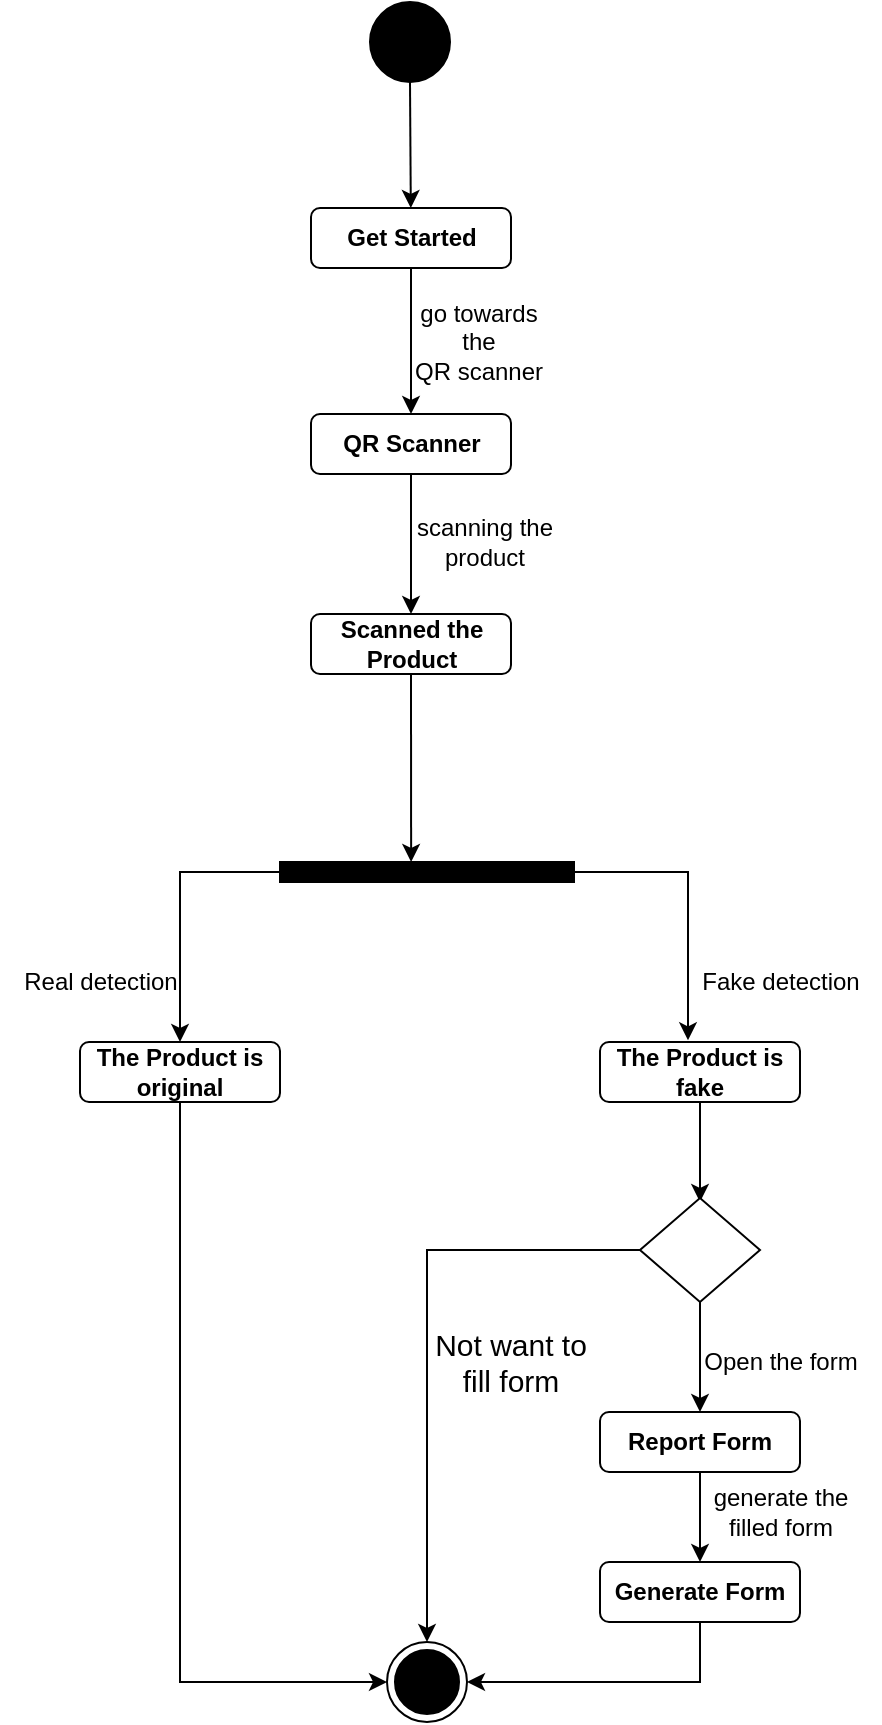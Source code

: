 <mxfile version="20.5.3" type="device"><diagram id="Psq8t89SN6Ms1j2blJCf" name="Page-1"><mxGraphModel dx="868" dy="393" grid="1" gridSize="10" guides="1" tooltips="1" connect="1" arrows="1" fold="1" page="1" pageScale="1" pageWidth="850" pageHeight="1100" math="0" shadow="0"><root><mxCell id="0"/><mxCell id="1" parent="0"/><mxCell id="yYZzfRjCq96yVOwFyAgJ-1" value="" style="ellipse;whiteSpace=wrap;html=1;rounded=0;shadow=0;comic=0;labelBackgroundColor=none;strokeWidth=1;fillColor=#000000;fontFamily=Verdana;fontSize=12;align=center;" parent="1" vertex="1"><mxGeometry x="405" y="300" width="40" height="40" as="geometry"/></mxCell><mxCell id="yYZzfRjCq96yVOwFyAgJ-2" value="" style="endArrow=classic;html=1;rounded=0;exitX=0.5;exitY=1;exitDx=0;exitDy=0;" parent="1" source="yYZzfRjCq96yVOwFyAgJ-1" target="yYZzfRjCq96yVOwFyAgJ-4" edge="1"><mxGeometry width="50" height="50" relative="1" as="geometry"><mxPoint x="120" y="180" as="sourcePoint"/><mxPoint x="425.5" y="410" as="targetPoint"/></mxGeometry></mxCell><mxCell id="yYZzfRjCq96yVOwFyAgJ-3" style="edgeStyle=orthogonalEdgeStyle;rounded=0;orthogonalLoop=1;jettySize=auto;html=1;entryX=0.5;entryY=0;entryDx=0;entryDy=0;" parent="1" source="yYZzfRjCq96yVOwFyAgJ-4" target="yYZzfRjCq96yVOwFyAgJ-6" edge="1"><mxGeometry relative="1" as="geometry"/></mxCell><mxCell id="yYZzfRjCq96yVOwFyAgJ-4" value="Get Started" style="rounded=1;whiteSpace=wrap;html=1;fontStyle=1" parent="1" vertex="1"><mxGeometry x="375.5" y="403" width="100" height="30" as="geometry"/></mxCell><mxCell id="yYZzfRjCq96yVOwFyAgJ-5" style="edgeStyle=orthogonalEdgeStyle;rounded=0;orthogonalLoop=1;jettySize=auto;html=1;entryX=0.5;entryY=0;entryDx=0;entryDy=0;" parent="1" source="yYZzfRjCq96yVOwFyAgJ-6" target="yYZzfRjCq96yVOwFyAgJ-7" edge="1"><mxGeometry relative="1" as="geometry"/></mxCell><mxCell id="yYZzfRjCq96yVOwFyAgJ-6" value="QR Scanner" style="rounded=1;whiteSpace=wrap;html=1;fontStyle=1" parent="1" vertex="1"><mxGeometry x="375.5" y="506" width="100" height="30" as="geometry"/></mxCell><mxCell id="yYZzfRjCq96yVOwFyAgJ-7" value="Scanned the Product" style="rounded=1;whiteSpace=wrap;html=1;fontStyle=1" parent="1" vertex="1"><mxGeometry x="375.5" y="606" width="100" height="30" as="geometry"/></mxCell><mxCell id="yYZzfRjCq96yVOwFyAgJ-8" style="edgeStyle=orthogonalEdgeStyle;rounded=0;orthogonalLoop=1;jettySize=auto;html=1;entryX=0.5;entryY=0;entryDx=0;entryDy=0;exitX=0;exitY=0.5;exitDx=0;exitDy=0;" parent="1" source="yYZzfRjCq96yVOwFyAgJ-9" target="yYZzfRjCq96yVOwFyAgJ-12" edge="1"><mxGeometry relative="1" as="geometry"/></mxCell><mxCell id="yYZzfRjCq96yVOwFyAgJ-9" value="" style="whiteSpace=wrap;html=1;rounded=0;shadow=0;comic=0;labelBackgroundColor=none;strokeWidth=1;fillColor=#000000;fontFamily=Verdana;fontSize=12;align=center;rotation=0;" parent="1" vertex="1"><mxGeometry x="360" y="730" width="147" height="10" as="geometry"/></mxCell><mxCell id="yYZzfRjCq96yVOwFyAgJ-10" value="" style="ellipse;html=1;shape=endState;fillColor=#000000;strokeColor=#000000;" parent="1" vertex="1"><mxGeometry x="413.5" y="1120" width="40" height="40" as="geometry"/></mxCell><mxCell id="yYZzfRjCq96yVOwFyAgJ-11" style="edgeStyle=orthogonalEdgeStyle;rounded=0;orthogonalLoop=1;jettySize=auto;html=1;entryX=0;entryY=0.5;entryDx=0;entryDy=0;" parent="1" source="yYZzfRjCq96yVOwFyAgJ-12" target="yYZzfRjCq96yVOwFyAgJ-10" edge="1"><mxGeometry relative="1" as="geometry"><mxPoint x="310" y="1030" as="targetPoint"/><Array as="points"><mxPoint x="310" y="1140"/></Array></mxGeometry></mxCell><mxCell id="yYZzfRjCq96yVOwFyAgJ-12" value="The Product is original" style="rounded=1;whiteSpace=wrap;html=1;fontStyle=1" parent="1" vertex="1"><mxGeometry x="260" y="820" width="100" height="30" as="geometry"/></mxCell><mxCell id="yYZzfRjCq96yVOwFyAgJ-13" value="" style="endArrow=classic;html=1;rounded=0;exitX=0.5;exitY=1;exitDx=0;exitDy=0;entryX=0.446;entryY=-0.003;entryDx=0;entryDy=0;entryPerimeter=0;" parent="1" source="yYZzfRjCq96yVOwFyAgJ-7" target="yYZzfRjCq96yVOwFyAgJ-9" edge="1"><mxGeometry width="50" height="50" relative="1" as="geometry"><mxPoint x="280" y="740" as="sourcePoint"/><mxPoint x="330" y="690" as="targetPoint"/></mxGeometry></mxCell><mxCell id="yYZzfRjCq96yVOwFyAgJ-14" style="edgeStyle=orthogonalEdgeStyle;rounded=0;orthogonalLoop=1;jettySize=auto;html=1;" parent="1" source="yYZzfRjCq96yVOwFyAgJ-15" edge="1"><mxGeometry relative="1" as="geometry"><mxPoint x="570" y="900" as="targetPoint"/></mxGeometry></mxCell><mxCell id="yYZzfRjCq96yVOwFyAgJ-15" value="The Product is fake" style="rounded=1;whiteSpace=wrap;html=1;fontStyle=1" parent="1" vertex="1"><mxGeometry x="520" y="820" width="100" height="30" as="geometry"/></mxCell><mxCell id="yYZzfRjCq96yVOwFyAgJ-16" style="edgeStyle=orthogonalEdgeStyle;rounded=0;orthogonalLoop=1;jettySize=auto;html=1;entryX=0.44;entryY=-0.028;entryDx=0;entryDy=0;exitX=1;exitY=0.5;exitDx=0;exitDy=0;entryPerimeter=0;" parent="1" source="yYZzfRjCq96yVOwFyAgJ-9" target="yYZzfRjCq96yVOwFyAgJ-15" edge="1"><mxGeometry relative="1" as="geometry"><mxPoint x="370" y="745" as="sourcePoint"/><mxPoint x="320" y="830" as="targetPoint"/></mxGeometry></mxCell><mxCell id="yYZzfRjCq96yVOwFyAgJ-17" style="edgeStyle=orthogonalEdgeStyle;rounded=0;orthogonalLoop=1;jettySize=auto;html=1;entryX=0.5;entryY=0;entryDx=0;entryDy=0;" parent="1" source="yYZzfRjCq96yVOwFyAgJ-18" target="yYZzfRjCq96yVOwFyAgJ-20" edge="1"><mxGeometry relative="1" as="geometry"/></mxCell><mxCell id="yYZzfRjCq96yVOwFyAgJ-18" value="Report Form" style="rounded=1;whiteSpace=wrap;html=1;fontStyle=1" parent="1" vertex="1"><mxGeometry x="520" y="1005" width="100" height="30" as="geometry"/></mxCell><mxCell id="yYZzfRjCq96yVOwFyAgJ-19" style="edgeStyle=orthogonalEdgeStyle;rounded=0;orthogonalLoop=1;jettySize=auto;html=1;exitX=0.5;exitY=1;exitDx=0;exitDy=0;entryX=1;entryY=0.5;entryDx=0;entryDy=0;" parent="1" source="yYZzfRjCq96yVOwFyAgJ-20" target="yYZzfRjCq96yVOwFyAgJ-10" edge="1"><mxGeometry relative="1" as="geometry"><mxPoint x="480" y="1030" as="targetPoint"/></mxGeometry></mxCell><mxCell id="yYZzfRjCq96yVOwFyAgJ-20" value="Generate Form" style="rounded=1;whiteSpace=wrap;html=1;fontStyle=1" parent="1" vertex="1"><mxGeometry x="520" y="1080" width="100" height="30" as="geometry"/></mxCell><mxCell id="yYZzfRjCq96yVOwFyAgJ-21" value="go towards &lt;br&gt;the &lt;br&gt;QR scanner" style="text;html=1;align=center;verticalAlign=middle;resizable=0;points=[];autosize=1;strokeColor=none;fillColor=none;" parent="1" vertex="1"><mxGeometry x="413.5" y="440" width="90" height="60" as="geometry"/></mxCell><mxCell id="yYZzfRjCq96yVOwFyAgJ-22" value="scanning the &lt;br&gt;product" style="text;html=1;align=center;verticalAlign=middle;resizable=0;points=[];autosize=1;strokeColor=none;fillColor=none;" parent="1" vertex="1"><mxGeometry x="417" y="550" width="90" height="40" as="geometry"/></mxCell><mxCell id="yYZzfRjCq96yVOwFyAgJ-23" value="Fake detection" style="text;html=1;align=center;verticalAlign=middle;resizable=0;points=[];autosize=1;strokeColor=none;fillColor=none;" parent="1" vertex="1"><mxGeometry x="560" y="775" width="100" height="30" as="geometry"/></mxCell><mxCell id="yYZzfRjCq96yVOwFyAgJ-24" value="Real detection" style="text;html=1;align=center;verticalAlign=middle;resizable=0;points=[];autosize=1;strokeColor=none;fillColor=none;" parent="1" vertex="1"><mxGeometry x="220" y="775" width="100" height="30" as="geometry"/></mxCell><mxCell id="yYZzfRjCq96yVOwFyAgJ-25" value="Open the form" style="text;html=1;align=center;verticalAlign=middle;resizable=0;points=[];autosize=1;strokeColor=none;fillColor=none;" parent="1" vertex="1"><mxGeometry x="560" y="965" width="100" height="30" as="geometry"/></mxCell><mxCell id="yYZzfRjCq96yVOwFyAgJ-26" value="generate the &lt;br&gt;filled form" style="text;html=1;align=center;verticalAlign=middle;resizable=0;points=[];autosize=1;strokeColor=none;fillColor=none;" parent="1" vertex="1"><mxGeometry x="565" y="1035" width="90" height="40" as="geometry"/></mxCell><mxCell id="NxtOGGZ3-wOYwHxuROYs-4" value="Not want to &lt;br&gt;fill form" style="text;html=1;align=center;verticalAlign=middle;resizable=0;points=[];autosize=1;strokeColor=none;fillColor=none;fontSize=15;" parent="1" vertex="1"><mxGeometry x="425" y="955" width="100" height="50" as="geometry"/></mxCell><mxCell id="IKwjh2QvDnqY1dm19xFW-2" style="edgeStyle=orthogonalEdgeStyle;rounded=0;orthogonalLoop=1;jettySize=auto;html=1;entryX=0.5;entryY=0;entryDx=0;entryDy=0;" edge="1" parent="1" source="IKwjh2QvDnqY1dm19xFW-1" target="yYZzfRjCq96yVOwFyAgJ-18"><mxGeometry relative="1" as="geometry"/></mxCell><mxCell id="IKwjh2QvDnqY1dm19xFW-3" style="edgeStyle=orthogonalEdgeStyle;rounded=0;orthogonalLoop=1;jettySize=auto;html=1;entryX=0.5;entryY=0;entryDx=0;entryDy=0;" edge="1" parent="1" source="IKwjh2QvDnqY1dm19xFW-1" target="yYZzfRjCq96yVOwFyAgJ-10"><mxGeometry relative="1" as="geometry"/></mxCell><mxCell id="IKwjh2QvDnqY1dm19xFW-1" value="" style="rhombus;whiteSpace=wrap;html=1;fontSize=15;direction=south;" vertex="1" parent="1"><mxGeometry x="540" y="898" width="60" height="52" as="geometry"/></mxCell></root></mxGraphModel></diagram></mxfile>